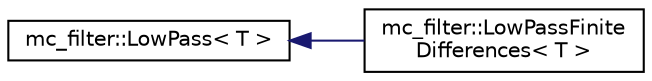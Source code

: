 digraph "Graphical Class Hierarchy"
{
 // INTERACTIVE_SVG=YES
  edge [fontname="Helvetica",fontsize="10",labelfontname="Helvetica",labelfontsize="10"];
  node [fontname="Helvetica",fontsize="10",shape=record];
  rankdir="LR";
  Node0 [label="mc_filter::LowPass\< T \>",height=0.2,width=0.4,color="black", fillcolor="white", style="filled",URL="$structmc__filter_1_1LowPass.html"];
  Node0 -> Node1 [dir="back",color="midnightblue",fontsize="10",style="solid",fontname="Helvetica"];
  Node1 [label="mc_filter::LowPassFinite\lDifferences\< T \>",height=0.2,width=0.4,color="black", fillcolor="white", style="filled",URL="$structmc__filter_1_1LowPassFiniteDifferences.html"];
}
